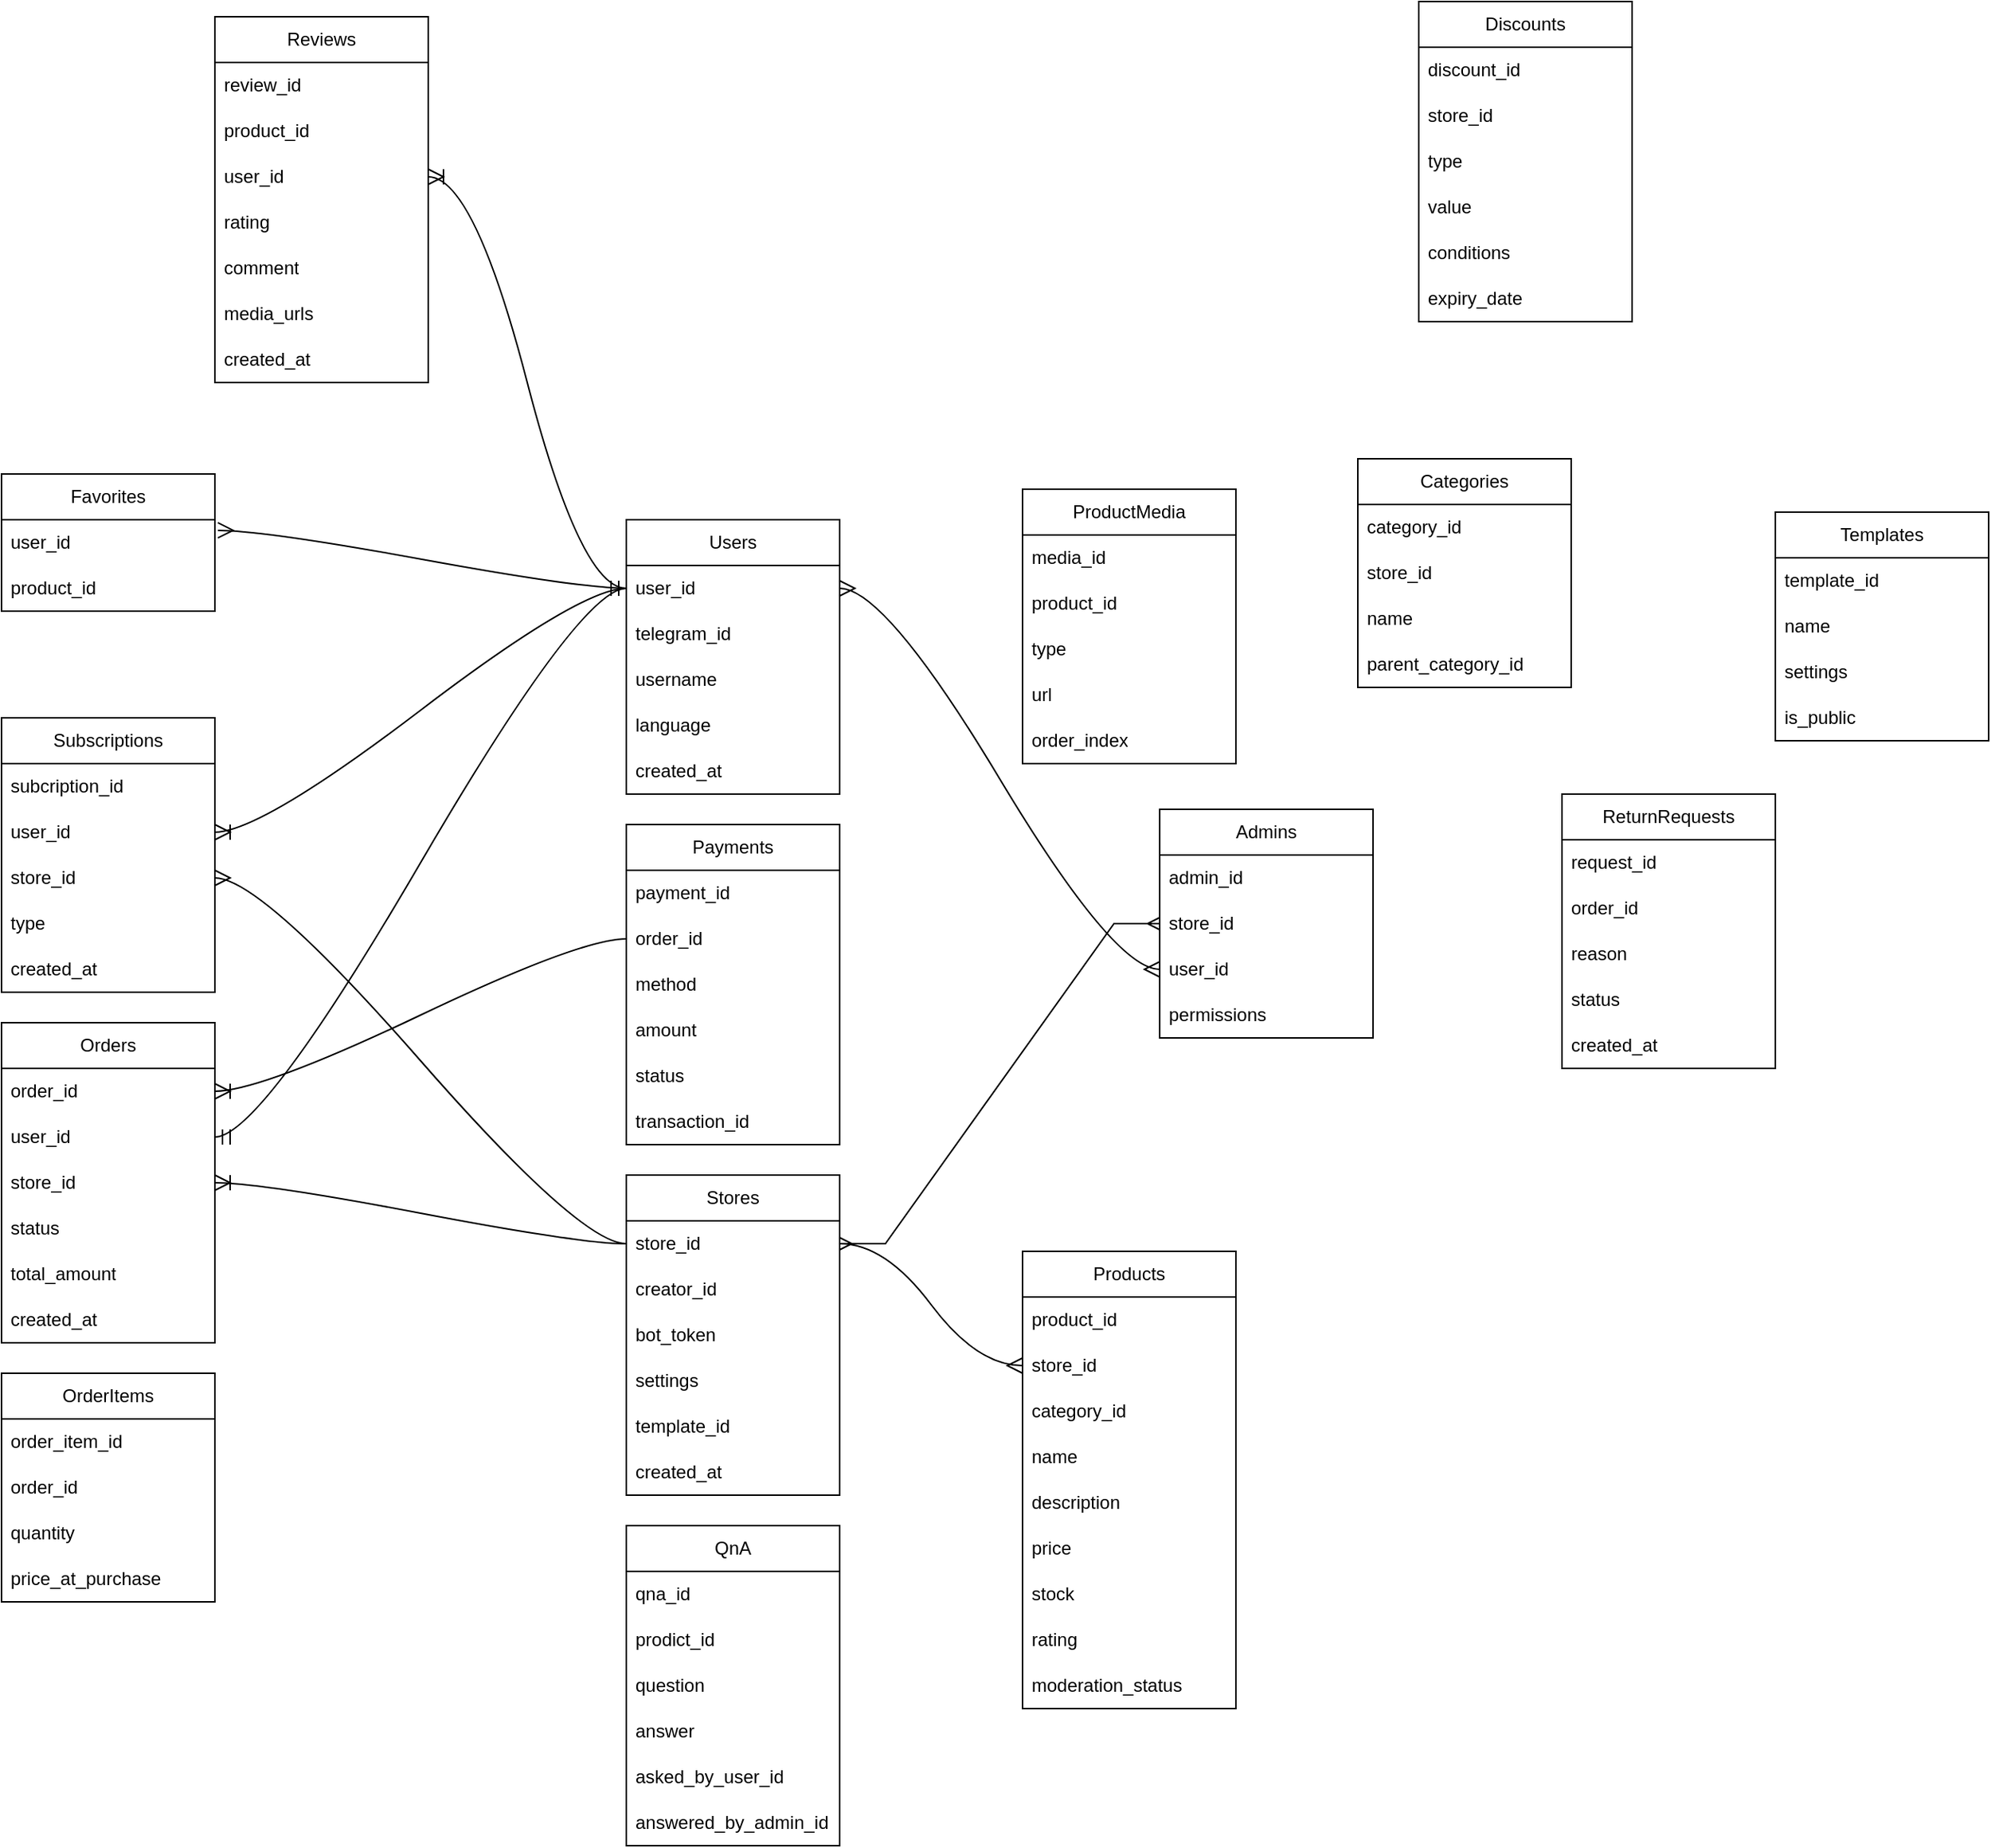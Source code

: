 <mxfile version="26.2.14">
  <diagram name="Страница — 1" id="VyflhfSjYAnAX_1yDZxW">
    <mxGraphModel dx="2565" dy="3264" grid="1" gridSize="10" guides="1" tooltips="1" connect="1" arrows="1" fold="1" page="1" pageScale="1" pageWidth="827" pageHeight="1169" math="0" shadow="0">
      <root>
        <mxCell id="0" />
        <mxCell id="1" parent="0" />
        <mxCell id="NUfmjRlHbzfXReQjrn8s-1" value="Users" style="swimlane;fontStyle=0;childLayout=stackLayout;horizontal=1;startSize=30;horizontalStack=0;resizeParent=1;resizeParentMax=0;resizeLast=0;collapsible=1;marginBottom=0;whiteSpace=wrap;html=1;" parent="1" vertex="1">
          <mxGeometry x="-340" y="150" width="140" height="180" as="geometry" />
        </mxCell>
        <mxCell id="NUfmjRlHbzfXReQjrn8s-2" value="user_id" style="text;strokeColor=none;fillColor=none;align=left;verticalAlign=middle;spacingLeft=4;spacingRight=4;overflow=hidden;points=[[0,0.5],[1,0.5]];portConstraint=eastwest;rotatable=0;whiteSpace=wrap;html=1;" parent="NUfmjRlHbzfXReQjrn8s-1" vertex="1">
          <mxGeometry y="30" width="140" height="30" as="geometry" />
        </mxCell>
        <mxCell id="NUfmjRlHbzfXReQjrn8s-3" value="telegram_id" style="text;strokeColor=none;fillColor=none;align=left;verticalAlign=middle;spacingLeft=4;spacingRight=4;overflow=hidden;points=[[0,0.5],[1,0.5]];portConstraint=eastwest;rotatable=0;whiteSpace=wrap;html=1;" parent="NUfmjRlHbzfXReQjrn8s-1" vertex="1">
          <mxGeometry y="60" width="140" height="30" as="geometry" />
        </mxCell>
        <mxCell id="NUfmjRlHbzfXReQjrn8s-4" value="username" style="text;strokeColor=none;fillColor=none;align=left;verticalAlign=middle;spacingLeft=4;spacingRight=4;overflow=hidden;points=[[0,0.5],[1,0.5]];portConstraint=eastwest;rotatable=0;whiteSpace=wrap;html=1;" parent="NUfmjRlHbzfXReQjrn8s-1" vertex="1">
          <mxGeometry y="90" width="140" height="30" as="geometry" />
        </mxCell>
        <mxCell id="NUfmjRlHbzfXReQjrn8s-5" value="language" style="text;strokeColor=none;fillColor=none;align=left;verticalAlign=middle;spacingLeft=4;spacingRight=4;overflow=hidden;points=[[0,0.5],[1,0.5]];portConstraint=eastwest;rotatable=0;whiteSpace=wrap;html=1;" parent="NUfmjRlHbzfXReQjrn8s-1" vertex="1">
          <mxGeometry y="120" width="140" height="30" as="geometry" />
        </mxCell>
        <mxCell id="NUfmjRlHbzfXReQjrn8s-6" value="created_at" style="text;strokeColor=none;fillColor=none;align=left;verticalAlign=middle;spacingLeft=4;spacingRight=4;overflow=hidden;points=[[0,0.5],[1,0.5]];portConstraint=eastwest;rotatable=0;whiteSpace=wrap;html=1;" parent="NUfmjRlHbzfXReQjrn8s-1" vertex="1">
          <mxGeometry y="150" width="140" height="30" as="geometry" />
        </mxCell>
        <mxCell id="NUfmjRlHbzfXReQjrn8s-7" value="Stores" style="swimlane;fontStyle=0;childLayout=stackLayout;horizontal=1;startSize=30;horizontalStack=0;resizeParent=1;resizeParentMax=0;resizeLast=0;collapsible=1;marginBottom=0;whiteSpace=wrap;html=1;" parent="1" vertex="1">
          <mxGeometry x="-340" y="580" width="140" height="210" as="geometry" />
        </mxCell>
        <mxCell id="NUfmjRlHbzfXReQjrn8s-8" value="store_id" style="text;strokeColor=none;fillColor=none;align=left;verticalAlign=middle;spacingLeft=4;spacingRight=4;overflow=hidden;points=[[0,0.5],[1,0.5]];portConstraint=eastwest;rotatable=0;whiteSpace=wrap;html=1;" parent="NUfmjRlHbzfXReQjrn8s-7" vertex="1">
          <mxGeometry y="30" width="140" height="30" as="geometry" />
        </mxCell>
        <mxCell id="NUfmjRlHbzfXReQjrn8s-9" value="creator_id" style="text;strokeColor=none;fillColor=none;align=left;verticalAlign=middle;spacingLeft=4;spacingRight=4;overflow=hidden;points=[[0,0.5],[1,0.5]];portConstraint=eastwest;rotatable=0;whiteSpace=wrap;html=1;" parent="NUfmjRlHbzfXReQjrn8s-7" vertex="1">
          <mxGeometry y="60" width="140" height="30" as="geometry" />
        </mxCell>
        <mxCell id="NUfmjRlHbzfXReQjrn8s-10" value="bot_token" style="text;strokeColor=none;fillColor=none;align=left;verticalAlign=middle;spacingLeft=4;spacingRight=4;overflow=hidden;points=[[0,0.5],[1,0.5]];portConstraint=eastwest;rotatable=0;whiteSpace=wrap;html=1;" parent="NUfmjRlHbzfXReQjrn8s-7" vertex="1">
          <mxGeometry y="90" width="140" height="30" as="geometry" />
        </mxCell>
        <mxCell id="NUfmjRlHbzfXReQjrn8s-11" value="settings" style="text;strokeColor=none;fillColor=none;align=left;verticalAlign=middle;spacingLeft=4;spacingRight=4;overflow=hidden;points=[[0,0.5],[1,0.5]];portConstraint=eastwest;rotatable=0;whiteSpace=wrap;html=1;" parent="NUfmjRlHbzfXReQjrn8s-7" vertex="1">
          <mxGeometry y="120" width="140" height="30" as="geometry" />
        </mxCell>
        <mxCell id="NUfmjRlHbzfXReQjrn8s-12" value="template_id" style="text;strokeColor=none;fillColor=none;align=left;verticalAlign=middle;spacingLeft=4;spacingRight=4;overflow=hidden;points=[[0,0.5],[1,0.5]];portConstraint=eastwest;rotatable=0;whiteSpace=wrap;html=1;" parent="NUfmjRlHbzfXReQjrn8s-7" vertex="1">
          <mxGeometry y="150" width="140" height="30" as="geometry" />
        </mxCell>
        <mxCell id="NUfmjRlHbzfXReQjrn8s-13" value="created_at" style="text;strokeColor=none;fillColor=none;align=left;verticalAlign=middle;spacingLeft=4;spacingRight=4;overflow=hidden;points=[[0,0.5],[1,0.5]];portConstraint=eastwest;rotatable=0;whiteSpace=wrap;html=1;" parent="NUfmjRlHbzfXReQjrn8s-7" vertex="1">
          <mxGeometry y="180" width="140" height="30" as="geometry" />
        </mxCell>
        <mxCell id="NUfmjRlHbzfXReQjrn8s-14" value="Admins" style="swimlane;fontStyle=0;childLayout=stackLayout;horizontal=1;startSize=30;horizontalStack=0;resizeParent=1;resizeParentMax=0;resizeLast=0;collapsible=1;marginBottom=0;whiteSpace=wrap;html=1;" parent="1" vertex="1">
          <mxGeometry x="10" y="340" width="140" height="150" as="geometry" />
        </mxCell>
        <mxCell id="NUfmjRlHbzfXReQjrn8s-15" value="admin_id" style="text;strokeColor=none;fillColor=none;align=left;verticalAlign=middle;spacingLeft=4;spacingRight=4;overflow=hidden;points=[[0,0.5],[1,0.5]];portConstraint=eastwest;rotatable=0;whiteSpace=wrap;html=1;" parent="NUfmjRlHbzfXReQjrn8s-14" vertex="1">
          <mxGeometry y="30" width="140" height="30" as="geometry" />
        </mxCell>
        <mxCell id="NUfmjRlHbzfXReQjrn8s-16" value="store_id" style="text;strokeColor=none;fillColor=none;align=left;verticalAlign=middle;spacingLeft=4;spacingRight=4;overflow=hidden;points=[[0,0.5],[1,0.5]];portConstraint=eastwest;rotatable=0;whiteSpace=wrap;html=1;" parent="NUfmjRlHbzfXReQjrn8s-14" vertex="1">
          <mxGeometry y="60" width="140" height="30" as="geometry" />
        </mxCell>
        <mxCell id="NUfmjRlHbzfXReQjrn8s-17" value="user_id" style="text;strokeColor=none;fillColor=none;align=left;verticalAlign=middle;spacingLeft=4;spacingRight=4;overflow=hidden;points=[[0,0.5],[1,0.5]];portConstraint=eastwest;rotatable=0;whiteSpace=wrap;html=1;" parent="NUfmjRlHbzfXReQjrn8s-14" vertex="1">
          <mxGeometry y="90" width="140" height="30" as="geometry" />
        </mxCell>
        <mxCell id="NUfmjRlHbzfXReQjrn8s-18" value="permissions" style="text;strokeColor=none;fillColor=none;align=left;verticalAlign=middle;spacingLeft=4;spacingRight=4;overflow=hidden;points=[[0,0.5],[1,0.5]];portConstraint=eastwest;rotatable=0;whiteSpace=wrap;html=1;" parent="NUfmjRlHbzfXReQjrn8s-14" vertex="1">
          <mxGeometry y="120" width="140" height="30" as="geometry" />
        </mxCell>
        <mxCell id="NUfmjRlHbzfXReQjrn8s-19" value="Products" style="swimlane;fontStyle=0;childLayout=stackLayout;horizontal=1;startSize=30;horizontalStack=0;resizeParent=1;resizeParentMax=0;resizeLast=0;collapsible=1;marginBottom=0;whiteSpace=wrap;html=1;" parent="1" vertex="1">
          <mxGeometry x="-80" y="630" width="140" height="300" as="geometry" />
        </mxCell>
        <mxCell id="NUfmjRlHbzfXReQjrn8s-20" value="product_id" style="text;strokeColor=none;fillColor=none;align=left;verticalAlign=middle;spacingLeft=4;spacingRight=4;overflow=hidden;points=[[0,0.5],[1,0.5]];portConstraint=eastwest;rotatable=0;whiteSpace=wrap;html=1;" parent="NUfmjRlHbzfXReQjrn8s-19" vertex="1">
          <mxGeometry y="30" width="140" height="30" as="geometry" />
        </mxCell>
        <mxCell id="NUfmjRlHbzfXReQjrn8s-21" value="store_id" style="text;strokeColor=none;fillColor=none;align=left;verticalAlign=middle;spacingLeft=4;spacingRight=4;overflow=hidden;points=[[0,0.5],[1,0.5]];portConstraint=eastwest;rotatable=0;whiteSpace=wrap;html=1;" parent="NUfmjRlHbzfXReQjrn8s-19" vertex="1">
          <mxGeometry y="60" width="140" height="30" as="geometry" />
        </mxCell>
        <mxCell id="NUfmjRlHbzfXReQjrn8s-22" value="category_id" style="text;strokeColor=none;fillColor=none;align=left;verticalAlign=middle;spacingLeft=4;spacingRight=4;overflow=hidden;points=[[0,0.5],[1,0.5]];portConstraint=eastwest;rotatable=0;whiteSpace=wrap;html=1;" parent="NUfmjRlHbzfXReQjrn8s-19" vertex="1">
          <mxGeometry y="90" width="140" height="30" as="geometry" />
        </mxCell>
        <mxCell id="NUfmjRlHbzfXReQjrn8s-23" value="name" style="text;strokeColor=none;fillColor=none;align=left;verticalAlign=middle;spacingLeft=4;spacingRight=4;overflow=hidden;points=[[0,0.5],[1,0.5]];portConstraint=eastwest;rotatable=0;whiteSpace=wrap;html=1;" parent="NUfmjRlHbzfXReQjrn8s-19" vertex="1">
          <mxGeometry y="120" width="140" height="30" as="geometry" />
        </mxCell>
        <mxCell id="NUfmjRlHbzfXReQjrn8s-24" value="description" style="text;strokeColor=none;fillColor=none;align=left;verticalAlign=middle;spacingLeft=4;spacingRight=4;overflow=hidden;points=[[0,0.5],[1,0.5]];portConstraint=eastwest;rotatable=0;whiteSpace=wrap;html=1;" parent="NUfmjRlHbzfXReQjrn8s-19" vertex="1">
          <mxGeometry y="150" width="140" height="30" as="geometry" />
        </mxCell>
        <mxCell id="NUfmjRlHbzfXReQjrn8s-25" value="price" style="text;strokeColor=none;fillColor=none;align=left;verticalAlign=middle;spacingLeft=4;spacingRight=4;overflow=hidden;points=[[0,0.5],[1,0.5]];portConstraint=eastwest;rotatable=0;whiteSpace=wrap;html=1;" parent="NUfmjRlHbzfXReQjrn8s-19" vertex="1">
          <mxGeometry y="180" width="140" height="30" as="geometry" />
        </mxCell>
        <mxCell id="NUfmjRlHbzfXReQjrn8s-26" value="stock" style="text;strokeColor=none;fillColor=none;align=left;verticalAlign=middle;spacingLeft=4;spacingRight=4;overflow=hidden;points=[[0,0.5],[1,0.5]];portConstraint=eastwest;rotatable=0;whiteSpace=wrap;html=1;" parent="NUfmjRlHbzfXReQjrn8s-19" vertex="1">
          <mxGeometry y="210" width="140" height="30" as="geometry" />
        </mxCell>
        <mxCell id="NUfmjRlHbzfXReQjrn8s-27" value="rating" style="text;strokeColor=none;fillColor=none;align=left;verticalAlign=middle;spacingLeft=4;spacingRight=4;overflow=hidden;points=[[0,0.5],[1,0.5]];portConstraint=eastwest;rotatable=0;whiteSpace=wrap;html=1;" parent="NUfmjRlHbzfXReQjrn8s-19" vertex="1">
          <mxGeometry y="240" width="140" height="30" as="geometry" />
        </mxCell>
        <mxCell id="NUfmjRlHbzfXReQjrn8s-28" value="moderation_status" style="text;strokeColor=none;fillColor=none;align=left;verticalAlign=middle;spacingLeft=4;spacingRight=4;overflow=hidden;points=[[0,0.5],[1,0.5]];portConstraint=eastwest;rotatable=0;whiteSpace=wrap;html=1;" parent="NUfmjRlHbzfXReQjrn8s-19" vertex="1">
          <mxGeometry y="270" width="140" height="30" as="geometry" />
        </mxCell>
        <mxCell id="NUfmjRlHbzfXReQjrn8s-29" value="ProductMedia" style="swimlane;fontStyle=0;childLayout=stackLayout;horizontal=1;startSize=30;horizontalStack=0;resizeParent=1;resizeParentMax=0;resizeLast=0;collapsible=1;marginBottom=0;whiteSpace=wrap;html=1;" parent="1" vertex="1">
          <mxGeometry x="-80" y="130" width="140" height="180" as="geometry" />
        </mxCell>
        <mxCell id="NUfmjRlHbzfXReQjrn8s-30" value="media_id" style="text;strokeColor=none;fillColor=none;align=left;verticalAlign=middle;spacingLeft=4;spacingRight=4;overflow=hidden;points=[[0,0.5],[1,0.5]];portConstraint=eastwest;rotatable=0;whiteSpace=wrap;html=1;" parent="NUfmjRlHbzfXReQjrn8s-29" vertex="1">
          <mxGeometry y="30" width="140" height="30" as="geometry" />
        </mxCell>
        <mxCell id="NUfmjRlHbzfXReQjrn8s-31" value="product_id" style="text;strokeColor=none;fillColor=none;align=left;verticalAlign=middle;spacingLeft=4;spacingRight=4;overflow=hidden;points=[[0,0.5],[1,0.5]];portConstraint=eastwest;rotatable=0;whiteSpace=wrap;html=1;" parent="NUfmjRlHbzfXReQjrn8s-29" vertex="1">
          <mxGeometry y="60" width="140" height="30" as="geometry" />
        </mxCell>
        <mxCell id="NUfmjRlHbzfXReQjrn8s-32" value="type" style="text;strokeColor=none;fillColor=none;align=left;verticalAlign=middle;spacingLeft=4;spacingRight=4;overflow=hidden;points=[[0,0.5],[1,0.5]];portConstraint=eastwest;rotatable=0;whiteSpace=wrap;html=1;" parent="NUfmjRlHbzfXReQjrn8s-29" vertex="1">
          <mxGeometry y="90" width="140" height="30" as="geometry" />
        </mxCell>
        <mxCell id="NUfmjRlHbzfXReQjrn8s-33" value="url" style="text;strokeColor=none;fillColor=none;align=left;verticalAlign=middle;spacingLeft=4;spacingRight=4;overflow=hidden;points=[[0,0.5],[1,0.5]];portConstraint=eastwest;rotatable=0;whiteSpace=wrap;html=1;" parent="NUfmjRlHbzfXReQjrn8s-29" vertex="1">
          <mxGeometry y="120" width="140" height="30" as="geometry" />
        </mxCell>
        <mxCell id="NUfmjRlHbzfXReQjrn8s-34" value="order_index" style="text;strokeColor=none;fillColor=none;align=left;verticalAlign=middle;spacingLeft=4;spacingRight=4;overflow=hidden;points=[[0,0.5],[1,0.5]];portConstraint=eastwest;rotatable=0;whiteSpace=wrap;html=1;" parent="NUfmjRlHbzfXReQjrn8s-29" vertex="1">
          <mxGeometry y="150" width="140" height="30" as="geometry" />
        </mxCell>
        <mxCell id="NUfmjRlHbzfXReQjrn8s-35" value="Categories" style="swimlane;fontStyle=0;childLayout=stackLayout;horizontal=1;startSize=30;horizontalStack=0;resizeParent=1;resizeParentMax=0;resizeLast=0;collapsible=1;marginBottom=0;whiteSpace=wrap;html=1;" parent="1" vertex="1">
          <mxGeometry x="140" y="110" width="140" height="150" as="geometry" />
        </mxCell>
        <mxCell id="NUfmjRlHbzfXReQjrn8s-36" value="category_id" style="text;strokeColor=none;fillColor=none;align=left;verticalAlign=middle;spacingLeft=4;spacingRight=4;overflow=hidden;points=[[0,0.5],[1,0.5]];portConstraint=eastwest;rotatable=0;whiteSpace=wrap;html=1;" parent="NUfmjRlHbzfXReQjrn8s-35" vertex="1">
          <mxGeometry y="30" width="140" height="30" as="geometry" />
        </mxCell>
        <mxCell id="NUfmjRlHbzfXReQjrn8s-37" value="store_id" style="text;strokeColor=none;fillColor=none;align=left;verticalAlign=middle;spacingLeft=4;spacingRight=4;overflow=hidden;points=[[0,0.5],[1,0.5]];portConstraint=eastwest;rotatable=0;whiteSpace=wrap;html=1;" parent="NUfmjRlHbzfXReQjrn8s-35" vertex="1">
          <mxGeometry y="60" width="140" height="30" as="geometry" />
        </mxCell>
        <mxCell id="NUfmjRlHbzfXReQjrn8s-38" value="name" style="text;strokeColor=none;fillColor=none;align=left;verticalAlign=middle;spacingLeft=4;spacingRight=4;overflow=hidden;points=[[0,0.5],[1,0.5]];portConstraint=eastwest;rotatable=0;whiteSpace=wrap;html=1;" parent="NUfmjRlHbzfXReQjrn8s-35" vertex="1">
          <mxGeometry y="90" width="140" height="30" as="geometry" />
        </mxCell>
        <mxCell id="NUfmjRlHbzfXReQjrn8s-39" value="parent_category_id" style="text;strokeColor=none;fillColor=none;align=left;verticalAlign=middle;spacingLeft=4;spacingRight=4;overflow=hidden;points=[[0,0.5],[1,0.5]];portConstraint=eastwest;rotatable=0;whiteSpace=wrap;html=1;" parent="NUfmjRlHbzfXReQjrn8s-35" vertex="1">
          <mxGeometry y="120" width="140" height="30" as="geometry" />
        </mxCell>
        <mxCell id="NUfmjRlHbzfXReQjrn8s-40" value="Orders" style="swimlane;fontStyle=0;childLayout=stackLayout;horizontal=1;startSize=30;horizontalStack=0;resizeParent=1;resizeParentMax=0;resizeLast=0;collapsible=1;marginBottom=0;whiteSpace=wrap;html=1;" parent="1" vertex="1">
          <mxGeometry x="-750" y="480" width="140" height="210" as="geometry" />
        </mxCell>
        <mxCell id="NUfmjRlHbzfXReQjrn8s-41" value="order_id" style="text;strokeColor=none;fillColor=none;align=left;verticalAlign=middle;spacingLeft=4;spacingRight=4;overflow=hidden;points=[[0,0.5],[1,0.5]];portConstraint=eastwest;rotatable=0;whiteSpace=wrap;html=1;" parent="NUfmjRlHbzfXReQjrn8s-40" vertex="1">
          <mxGeometry y="30" width="140" height="30" as="geometry" />
        </mxCell>
        <mxCell id="NUfmjRlHbzfXReQjrn8s-42" value="user_id" style="text;strokeColor=none;fillColor=none;align=left;verticalAlign=middle;spacingLeft=4;spacingRight=4;overflow=hidden;points=[[0,0.5],[1,0.5]];portConstraint=eastwest;rotatable=0;whiteSpace=wrap;html=1;" parent="NUfmjRlHbzfXReQjrn8s-40" vertex="1">
          <mxGeometry y="60" width="140" height="30" as="geometry" />
        </mxCell>
        <mxCell id="NUfmjRlHbzfXReQjrn8s-43" value="store_id" style="text;strokeColor=none;fillColor=none;align=left;verticalAlign=middle;spacingLeft=4;spacingRight=4;overflow=hidden;points=[[0,0.5],[1,0.5]];portConstraint=eastwest;rotatable=0;whiteSpace=wrap;html=1;" parent="NUfmjRlHbzfXReQjrn8s-40" vertex="1">
          <mxGeometry y="90" width="140" height="30" as="geometry" />
        </mxCell>
        <mxCell id="NUfmjRlHbzfXReQjrn8s-44" value="status" style="text;strokeColor=none;fillColor=none;align=left;verticalAlign=middle;spacingLeft=4;spacingRight=4;overflow=hidden;points=[[0,0.5],[1,0.5]];portConstraint=eastwest;rotatable=0;whiteSpace=wrap;html=1;" parent="NUfmjRlHbzfXReQjrn8s-40" vertex="1">
          <mxGeometry y="120" width="140" height="30" as="geometry" />
        </mxCell>
        <mxCell id="NUfmjRlHbzfXReQjrn8s-45" value="total_amount" style="text;strokeColor=none;fillColor=none;align=left;verticalAlign=middle;spacingLeft=4;spacingRight=4;overflow=hidden;points=[[0,0.5],[1,0.5]];portConstraint=eastwest;rotatable=0;whiteSpace=wrap;html=1;" parent="NUfmjRlHbzfXReQjrn8s-40" vertex="1">
          <mxGeometry y="150" width="140" height="30" as="geometry" />
        </mxCell>
        <mxCell id="NUfmjRlHbzfXReQjrn8s-46" value="created_at" style="text;strokeColor=none;fillColor=none;align=left;verticalAlign=middle;spacingLeft=4;spacingRight=4;overflow=hidden;points=[[0,0.5],[1,0.5]];portConstraint=eastwest;rotatable=0;whiteSpace=wrap;html=1;" parent="NUfmjRlHbzfXReQjrn8s-40" vertex="1">
          <mxGeometry y="180" width="140" height="30" as="geometry" />
        </mxCell>
        <mxCell id="NUfmjRlHbzfXReQjrn8s-47" value="OrderItems" style="swimlane;fontStyle=0;childLayout=stackLayout;horizontal=1;startSize=30;horizontalStack=0;resizeParent=1;resizeParentMax=0;resizeLast=0;collapsible=1;marginBottom=0;whiteSpace=wrap;html=1;" parent="1" vertex="1">
          <mxGeometry x="-750" y="710" width="140" height="150" as="geometry" />
        </mxCell>
        <mxCell id="NUfmjRlHbzfXReQjrn8s-48" value="order_item_id" style="text;strokeColor=none;fillColor=none;align=left;verticalAlign=middle;spacingLeft=4;spacingRight=4;overflow=hidden;points=[[0,0.5],[1,0.5]];portConstraint=eastwest;rotatable=0;whiteSpace=wrap;html=1;" parent="NUfmjRlHbzfXReQjrn8s-47" vertex="1">
          <mxGeometry y="30" width="140" height="30" as="geometry" />
        </mxCell>
        <mxCell id="NUfmjRlHbzfXReQjrn8s-49" value="order_id" style="text;strokeColor=none;fillColor=none;align=left;verticalAlign=middle;spacingLeft=4;spacingRight=4;overflow=hidden;points=[[0,0.5],[1,0.5]];portConstraint=eastwest;rotatable=0;whiteSpace=wrap;html=1;" parent="NUfmjRlHbzfXReQjrn8s-47" vertex="1">
          <mxGeometry y="60" width="140" height="30" as="geometry" />
        </mxCell>
        <mxCell id="NUfmjRlHbzfXReQjrn8s-50" value="quantity" style="text;strokeColor=none;fillColor=none;align=left;verticalAlign=middle;spacingLeft=4;spacingRight=4;overflow=hidden;points=[[0,0.5],[1,0.5]];portConstraint=eastwest;rotatable=0;whiteSpace=wrap;html=1;" parent="NUfmjRlHbzfXReQjrn8s-47" vertex="1">
          <mxGeometry y="90" width="140" height="30" as="geometry" />
        </mxCell>
        <mxCell id="NUfmjRlHbzfXReQjrn8s-51" value="price_at_purchase" style="text;strokeColor=none;fillColor=none;align=left;verticalAlign=middle;spacingLeft=4;spacingRight=4;overflow=hidden;points=[[0,0.5],[1,0.5]];portConstraint=eastwest;rotatable=0;whiteSpace=wrap;html=1;" parent="NUfmjRlHbzfXReQjrn8s-47" vertex="1">
          <mxGeometry y="120" width="140" height="30" as="geometry" />
        </mxCell>
        <mxCell id="NUfmjRlHbzfXReQjrn8s-52" value="Payments" style="swimlane;fontStyle=0;childLayout=stackLayout;horizontal=1;startSize=30;horizontalStack=0;resizeParent=1;resizeParentMax=0;resizeLast=0;collapsible=1;marginBottom=0;whiteSpace=wrap;html=1;" parent="1" vertex="1">
          <mxGeometry x="-340" y="350" width="140" height="210" as="geometry" />
        </mxCell>
        <mxCell id="NUfmjRlHbzfXReQjrn8s-53" value="payment_id" style="text;strokeColor=none;fillColor=none;align=left;verticalAlign=middle;spacingLeft=4;spacingRight=4;overflow=hidden;points=[[0,0.5],[1,0.5]];portConstraint=eastwest;rotatable=0;whiteSpace=wrap;html=1;" parent="NUfmjRlHbzfXReQjrn8s-52" vertex="1">
          <mxGeometry y="30" width="140" height="30" as="geometry" />
        </mxCell>
        <mxCell id="NUfmjRlHbzfXReQjrn8s-54" value="order_id" style="text;strokeColor=none;fillColor=none;align=left;verticalAlign=middle;spacingLeft=4;spacingRight=4;overflow=hidden;points=[[0,0.5],[1,0.5]];portConstraint=eastwest;rotatable=0;whiteSpace=wrap;html=1;" parent="NUfmjRlHbzfXReQjrn8s-52" vertex="1">
          <mxGeometry y="60" width="140" height="30" as="geometry" />
        </mxCell>
        <mxCell id="NUfmjRlHbzfXReQjrn8s-55" value="method" style="text;strokeColor=none;fillColor=none;align=left;verticalAlign=middle;spacingLeft=4;spacingRight=4;overflow=hidden;points=[[0,0.5],[1,0.5]];portConstraint=eastwest;rotatable=0;whiteSpace=wrap;html=1;" parent="NUfmjRlHbzfXReQjrn8s-52" vertex="1">
          <mxGeometry y="90" width="140" height="30" as="geometry" />
        </mxCell>
        <mxCell id="NUfmjRlHbzfXReQjrn8s-56" value="amount" style="text;strokeColor=none;fillColor=none;align=left;verticalAlign=middle;spacingLeft=4;spacingRight=4;overflow=hidden;points=[[0,0.5],[1,0.5]];portConstraint=eastwest;rotatable=0;whiteSpace=wrap;html=1;" parent="NUfmjRlHbzfXReQjrn8s-52" vertex="1">
          <mxGeometry y="120" width="140" height="30" as="geometry" />
        </mxCell>
        <mxCell id="NUfmjRlHbzfXReQjrn8s-57" value="status" style="text;strokeColor=none;fillColor=none;align=left;verticalAlign=middle;spacingLeft=4;spacingRight=4;overflow=hidden;points=[[0,0.5],[1,0.5]];portConstraint=eastwest;rotatable=0;whiteSpace=wrap;html=1;" parent="NUfmjRlHbzfXReQjrn8s-52" vertex="1">
          <mxGeometry y="150" width="140" height="30" as="geometry" />
        </mxCell>
        <mxCell id="NUfmjRlHbzfXReQjrn8s-58" value="transaction_id" style="text;strokeColor=none;fillColor=none;align=left;verticalAlign=middle;spacingLeft=4;spacingRight=4;overflow=hidden;points=[[0,0.5],[1,0.5]];portConstraint=eastwest;rotatable=0;whiteSpace=wrap;html=1;" parent="NUfmjRlHbzfXReQjrn8s-52" vertex="1">
          <mxGeometry y="180" width="140" height="30" as="geometry" />
        </mxCell>
        <mxCell id="NUfmjRlHbzfXReQjrn8s-59" value="Reviews" style="swimlane;fontStyle=0;childLayout=stackLayout;horizontal=1;startSize=30;horizontalStack=0;resizeParent=1;resizeParentMax=0;resizeLast=0;collapsible=1;marginBottom=0;whiteSpace=wrap;html=1;" parent="1" vertex="1">
          <mxGeometry x="-610" y="-180" width="140" height="240" as="geometry" />
        </mxCell>
        <mxCell id="NUfmjRlHbzfXReQjrn8s-60" value="review_id" style="text;strokeColor=none;fillColor=none;align=left;verticalAlign=middle;spacingLeft=4;spacingRight=4;overflow=hidden;points=[[0,0.5],[1,0.5]];portConstraint=eastwest;rotatable=0;whiteSpace=wrap;html=1;" parent="NUfmjRlHbzfXReQjrn8s-59" vertex="1">
          <mxGeometry y="30" width="140" height="30" as="geometry" />
        </mxCell>
        <mxCell id="NUfmjRlHbzfXReQjrn8s-61" value="product_id" style="text;strokeColor=none;fillColor=none;align=left;verticalAlign=middle;spacingLeft=4;spacingRight=4;overflow=hidden;points=[[0,0.5],[1,0.5]];portConstraint=eastwest;rotatable=0;whiteSpace=wrap;html=1;" parent="NUfmjRlHbzfXReQjrn8s-59" vertex="1">
          <mxGeometry y="60" width="140" height="30" as="geometry" />
        </mxCell>
        <mxCell id="NUfmjRlHbzfXReQjrn8s-62" value="user_id" style="text;strokeColor=none;fillColor=none;align=left;verticalAlign=middle;spacingLeft=4;spacingRight=4;overflow=hidden;points=[[0,0.5],[1,0.5]];portConstraint=eastwest;rotatable=0;whiteSpace=wrap;html=1;" parent="NUfmjRlHbzfXReQjrn8s-59" vertex="1">
          <mxGeometry y="90" width="140" height="30" as="geometry" />
        </mxCell>
        <mxCell id="NUfmjRlHbzfXReQjrn8s-63" value="rating" style="text;strokeColor=none;fillColor=none;align=left;verticalAlign=middle;spacingLeft=4;spacingRight=4;overflow=hidden;points=[[0,0.5],[1,0.5]];portConstraint=eastwest;rotatable=0;whiteSpace=wrap;html=1;" parent="NUfmjRlHbzfXReQjrn8s-59" vertex="1">
          <mxGeometry y="120" width="140" height="30" as="geometry" />
        </mxCell>
        <mxCell id="NUfmjRlHbzfXReQjrn8s-64" value="comment" style="text;strokeColor=none;fillColor=none;align=left;verticalAlign=middle;spacingLeft=4;spacingRight=4;overflow=hidden;points=[[0,0.5],[1,0.5]];portConstraint=eastwest;rotatable=0;whiteSpace=wrap;html=1;" parent="NUfmjRlHbzfXReQjrn8s-59" vertex="1">
          <mxGeometry y="150" width="140" height="30" as="geometry" />
        </mxCell>
        <mxCell id="NUfmjRlHbzfXReQjrn8s-65" value="media_urls" style="text;strokeColor=none;fillColor=none;align=left;verticalAlign=middle;spacingLeft=4;spacingRight=4;overflow=hidden;points=[[0,0.5],[1,0.5]];portConstraint=eastwest;rotatable=0;whiteSpace=wrap;html=1;" parent="NUfmjRlHbzfXReQjrn8s-59" vertex="1">
          <mxGeometry y="180" width="140" height="30" as="geometry" />
        </mxCell>
        <mxCell id="NUfmjRlHbzfXReQjrn8s-66" value="created_at" style="text;strokeColor=none;fillColor=none;align=left;verticalAlign=middle;spacingLeft=4;spacingRight=4;overflow=hidden;points=[[0,0.5],[1,0.5]];portConstraint=eastwest;rotatable=0;whiteSpace=wrap;html=1;" parent="NUfmjRlHbzfXReQjrn8s-59" vertex="1">
          <mxGeometry y="210" width="140" height="30" as="geometry" />
        </mxCell>
        <mxCell id="NUfmjRlHbzfXReQjrn8s-67" value="QnA" style="swimlane;fontStyle=0;childLayout=stackLayout;horizontal=1;startSize=30;horizontalStack=0;resizeParent=1;resizeParentMax=0;resizeLast=0;collapsible=1;marginBottom=0;whiteSpace=wrap;html=1;" parent="1" vertex="1">
          <mxGeometry x="-340" y="810" width="140" height="210" as="geometry" />
        </mxCell>
        <mxCell id="NUfmjRlHbzfXReQjrn8s-68" value="qna_id" style="text;strokeColor=none;fillColor=none;align=left;verticalAlign=middle;spacingLeft=4;spacingRight=4;overflow=hidden;points=[[0,0.5],[1,0.5]];portConstraint=eastwest;rotatable=0;whiteSpace=wrap;html=1;" parent="NUfmjRlHbzfXReQjrn8s-67" vertex="1">
          <mxGeometry y="30" width="140" height="30" as="geometry" />
        </mxCell>
        <mxCell id="NUfmjRlHbzfXReQjrn8s-69" value="prodict_id" style="text;strokeColor=none;fillColor=none;align=left;verticalAlign=middle;spacingLeft=4;spacingRight=4;overflow=hidden;points=[[0,0.5],[1,0.5]];portConstraint=eastwest;rotatable=0;whiteSpace=wrap;html=1;" parent="NUfmjRlHbzfXReQjrn8s-67" vertex="1">
          <mxGeometry y="60" width="140" height="30" as="geometry" />
        </mxCell>
        <mxCell id="NUfmjRlHbzfXReQjrn8s-70" value="question" style="text;strokeColor=none;fillColor=none;align=left;verticalAlign=middle;spacingLeft=4;spacingRight=4;overflow=hidden;points=[[0,0.5],[1,0.5]];portConstraint=eastwest;rotatable=0;whiteSpace=wrap;html=1;" parent="NUfmjRlHbzfXReQjrn8s-67" vertex="1">
          <mxGeometry y="90" width="140" height="30" as="geometry" />
        </mxCell>
        <mxCell id="NUfmjRlHbzfXReQjrn8s-71" value="answer" style="text;strokeColor=none;fillColor=none;align=left;verticalAlign=middle;spacingLeft=4;spacingRight=4;overflow=hidden;points=[[0,0.5],[1,0.5]];portConstraint=eastwest;rotatable=0;whiteSpace=wrap;html=1;" parent="NUfmjRlHbzfXReQjrn8s-67" vertex="1">
          <mxGeometry y="120" width="140" height="30" as="geometry" />
        </mxCell>
        <mxCell id="NUfmjRlHbzfXReQjrn8s-72" value="asked_by_user_id" style="text;strokeColor=none;fillColor=none;align=left;verticalAlign=middle;spacingLeft=4;spacingRight=4;overflow=hidden;points=[[0,0.5],[1,0.5]];portConstraint=eastwest;rotatable=0;whiteSpace=wrap;html=1;" parent="NUfmjRlHbzfXReQjrn8s-67" vertex="1">
          <mxGeometry y="150" width="140" height="30" as="geometry" />
        </mxCell>
        <mxCell id="NUfmjRlHbzfXReQjrn8s-73" value="answered_by_admin_id" style="text;strokeColor=none;fillColor=none;align=left;verticalAlign=middle;spacingLeft=4;spacingRight=4;overflow=hidden;points=[[0,0.5],[1,0.5]];portConstraint=eastwest;rotatable=0;whiteSpace=wrap;html=1;" parent="NUfmjRlHbzfXReQjrn8s-67" vertex="1">
          <mxGeometry y="180" width="140" height="30" as="geometry" />
        </mxCell>
        <mxCell id="NUfmjRlHbzfXReQjrn8s-74" value="Favorites" style="swimlane;fontStyle=0;childLayout=stackLayout;horizontal=1;startSize=30;horizontalStack=0;resizeParent=1;resizeParentMax=0;resizeLast=0;collapsible=1;marginBottom=0;whiteSpace=wrap;html=1;" parent="1" vertex="1">
          <mxGeometry x="-750" y="120" width="140" height="90" as="geometry" />
        </mxCell>
        <mxCell id="NUfmjRlHbzfXReQjrn8s-75" value="user_id" style="text;strokeColor=none;fillColor=none;align=left;verticalAlign=middle;spacingLeft=4;spacingRight=4;overflow=hidden;points=[[0,0.5],[1,0.5]];portConstraint=eastwest;rotatable=0;whiteSpace=wrap;html=1;" parent="NUfmjRlHbzfXReQjrn8s-74" vertex="1">
          <mxGeometry y="30" width="140" height="30" as="geometry" />
        </mxCell>
        <mxCell id="NUfmjRlHbzfXReQjrn8s-76" value="product_id" style="text;strokeColor=none;fillColor=none;align=left;verticalAlign=middle;spacingLeft=4;spacingRight=4;overflow=hidden;points=[[0,0.5],[1,0.5]];portConstraint=eastwest;rotatable=0;whiteSpace=wrap;html=1;" parent="NUfmjRlHbzfXReQjrn8s-74" vertex="1">
          <mxGeometry y="60" width="140" height="30" as="geometry" />
        </mxCell>
        <mxCell id="NUfmjRlHbzfXReQjrn8s-77" value="Subscriptions" style="swimlane;fontStyle=0;childLayout=stackLayout;horizontal=1;startSize=30;horizontalStack=0;resizeParent=1;resizeParentMax=0;resizeLast=0;collapsible=1;marginBottom=0;whiteSpace=wrap;html=1;" parent="1" vertex="1">
          <mxGeometry x="-750" y="280" width="140" height="180" as="geometry" />
        </mxCell>
        <mxCell id="NUfmjRlHbzfXReQjrn8s-78" value="subcription_id" style="text;strokeColor=none;fillColor=none;align=left;verticalAlign=middle;spacingLeft=4;spacingRight=4;overflow=hidden;points=[[0,0.5],[1,0.5]];portConstraint=eastwest;rotatable=0;whiteSpace=wrap;html=1;" parent="NUfmjRlHbzfXReQjrn8s-77" vertex="1">
          <mxGeometry y="30" width="140" height="30" as="geometry" />
        </mxCell>
        <mxCell id="NUfmjRlHbzfXReQjrn8s-79" value="user_id" style="text;strokeColor=none;fillColor=none;align=left;verticalAlign=middle;spacingLeft=4;spacingRight=4;overflow=hidden;points=[[0,0.5],[1,0.5]];portConstraint=eastwest;rotatable=0;whiteSpace=wrap;html=1;" parent="NUfmjRlHbzfXReQjrn8s-77" vertex="1">
          <mxGeometry y="60" width="140" height="30" as="geometry" />
        </mxCell>
        <mxCell id="NUfmjRlHbzfXReQjrn8s-80" value="store_id" style="text;strokeColor=none;fillColor=none;align=left;verticalAlign=middle;spacingLeft=4;spacingRight=4;overflow=hidden;points=[[0,0.5],[1,0.5]];portConstraint=eastwest;rotatable=0;whiteSpace=wrap;html=1;" parent="NUfmjRlHbzfXReQjrn8s-77" vertex="1">
          <mxGeometry y="90" width="140" height="30" as="geometry" />
        </mxCell>
        <mxCell id="NUfmjRlHbzfXReQjrn8s-81" value="type" style="text;strokeColor=none;fillColor=none;align=left;verticalAlign=middle;spacingLeft=4;spacingRight=4;overflow=hidden;points=[[0,0.5],[1,0.5]];portConstraint=eastwest;rotatable=0;whiteSpace=wrap;html=1;" parent="NUfmjRlHbzfXReQjrn8s-77" vertex="1">
          <mxGeometry y="120" width="140" height="30" as="geometry" />
        </mxCell>
        <mxCell id="NUfmjRlHbzfXReQjrn8s-82" value="created_at" style="text;strokeColor=none;fillColor=none;align=left;verticalAlign=middle;spacingLeft=4;spacingRight=4;overflow=hidden;points=[[0,0.5],[1,0.5]];portConstraint=eastwest;rotatable=0;whiteSpace=wrap;html=1;" parent="NUfmjRlHbzfXReQjrn8s-77" vertex="1">
          <mxGeometry y="150" width="140" height="30" as="geometry" />
        </mxCell>
        <mxCell id="NUfmjRlHbzfXReQjrn8s-83" value="Discounts" style="swimlane;fontStyle=0;childLayout=stackLayout;horizontal=1;startSize=30;horizontalStack=0;resizeParent=1;resizeParentMax=0;resizeLast=0;collapsible=1;marginBottom=0;whiteSpace=wrap;html=1;" parent="1" vertex="1">
          <mxGeometry x="180" y="-190" width="140" height="210" as="geometry" />
        </mxCell>
        <mxCell id="NUfmjRlHbzfXReQjrn8s-84" value="discount_id" style="text;strokeColor=none;fillColor=none;align=left;verticalAlign=middle;spacingLeft=4;spacingRight=4;overflow=hidden;points=[[0,0.5],[1,0.5]];portConstraint=eastwest;rotatable=0;whiteSpace=wrap;html=1;" parent="NUfmjRlHbzfXReQjrn8s-83" vertex="1">
          <mxGeometry y="30" width="140" height="30" as="geometry" />
        </mxCell>
        <mxCell id="NUfmjRlHbzfXReQjrn8s-85" value="store_id" style="text;strokeColor=none;fillColor=none;align=left;verticalAlign=middle;spacingLeft=4;spacingRight=4;overflow=hidden;points=[[0,0.5],[1,0.5]];portConstraint=eastwest;rotatable=0;whiteSpace=wrap;html=1;" parent="NUfmjRlHbzfXReQjrn8s-83" vertex="1">
          <mxGeometry y="60" width="140" height="30" as="geometry" />
        </mxCell>
        <mxCell id="NUfmjRlHbzfXReQjrn8s-86" value="type" style="text;strokeColor=none;fillColor=none;align=left;verticalAlign=middle;spacingLeft=4;spacingRight=4;overflow=hidden;points=[[0,0.5],[1,0.5]];portConstraint=eastwest;rotatable=0;whiteSpace=wrap;html=1;" parent="NUfmjRlHbzfXReQjrn8s-83" vertex="1">
          <mxGeometry y="90" width="140" height="30" as="geometry" />
        </mxCell>
        <mxCell id="NUfmjRlHbzfXReQjrn8s-87" value="value" style="text;strokeColor=none;fillColor=none;align=left;verticalAlign=middle;spacingLeft=4;spacingRight=4;overflow=hidden;points=[[0,0.5],[1,0.5]];portConstraint=eastwest;rotatable=0;whiteSpace=wrap;html=1;" parent="NUfmjRlHbzfXReQjrn8s-83" vertex="1">
          <mxGeometry y="120" width="140" height="30" as="geometry" />
        </mxCell>
        <mxCell id="NUfmjRlHbzfXReQjrn8s-88" value="conditions" style="text;strokeColor=none;fillColor=none;align=left;verticalAlign=middle;spacingLeft=4;spacingRight=4;overflow=hidden;points=[[0,0.5],[1,0.5]];portConstraint=eastwest;rotatable=0;whiteSpace=wrap;html=1;" parent="NUfmjRlHbzfXReQjrn8s-83" vertex="1">
          <mxGeometry y="150" width="140" height="30" as="geometry" />
        </mxCell>
        <mxCell id="NUfmjRlHbzfXReQjrn8s-89" value="expiry_date" style="text;strokeColor=none;fillColor=none;align=left;verticalAlign=middle;spacingLeft=4;spacingRight=4;overflow=hidden;points=[[0,0.5],[1,0.5]];portConstraint=eastwest;rotatable=0;whiteSpace=wrap;html=1;" parent="NUfmjRlHbzfXReQjrn8s-83" vertex="1">
          <mxGeometry y="180" width="140" height="30" as="geometry" />
        </mxCell>
        <mxCell id="NUfmjRlHbzfXReQjrn8s-90" value="Templates" style="swimlane;fontStyle=0;childLayout=stackLayout;horizontal=1;startSize=30;horizontalStack=0;resizeParent=1;resizeParentMax=0;resizeLast=0;collapsible=1;marginBottom=0;whiteSpace=wrap;html=1;" parent="1" vertex="1">
          <mxGeometry x="414" y="145" width="140" height="150" as="geometry" />
        </mxCell>
        <mxCell id="NUfmjRlHbzfXReQjrn8s-91" value="template_id" style="text;strokeColor=none;fillColor=none;align=left;verticalAlign=middle;spacingLeft=4;spacingRight=4;overflow=hidden;points=[[0,0.5],[1,0.5]];portConstraint=eastwest;rotatable=0;whiteSpace=wrap;html=1;" parent="NUfmjRlHbzfXReQjrn8s-90" vertex="1">
          <mxGeometry y="30" width="140" height="30" as="geometry" />
        </mxCell>
        <mxCell id="NUfmjRlHbzfXReQjrn8s-92" value="name" style="text;strokeColor=none;fillColor=none;align=left;verticalAlign=middle;spacingLeft=4;spacingRight=4;overflow=hidden;points=[[0,0.5],[1,0.5]];portConstraint=eastwest;rotatable=0;whiteSpace=wrap;html=1;" parent="NUfmjRlHbzfXReQjrn8s-90" vertex="1">
          <mxGeometry y="60" width="140" height="30" as="geometry" />
        </mxCell>
        <mxCell id="NUfmjRlHbzfXReQjrn8s-93" value="settings" style="text;strokeColor=none;fillColor=none;align=left;verticalAlign=middle;spacingLeft=4;spacingRight=4;overflow=hidden;points=[[0,0.5],[1,0.5]];portConstraint=eastwest;rotatable=0;whiteSpace=wrap;html=1;" parent="NUfmjRlHbzfXReQjrn8s-90" vertex="1">
          <mxGeometry y="90" width="140" height="30" as="geometry" />
        </mxCell>
        <mxCell id="NUfmjRlHbzfXReQjrn8s-94" value="is_public" style="text;strokeColor=none;fillColor=none;align=left;verticalAlign=middle;spacingLeft=4;spacingRight=4;overflow=hidden;points=[[0,0.5],[1,0.5]];portConstraint=eastwest;rotatable=0;whiteSpace=wrap;html=1;" parent="NUfmjRlHbzfXReQjrn8s-90" vertex="1">
          <mxGeometry y="120" width="140" height="30" as="geometry" />
        </mxCell>
        <mxCell id="NUfmjRlHbzfXReQjrn8s-95" value="ReturnRequests" style="swimlane;fontStyle=0;childLayout=stackLayout;horizontal=1;startSize=30;horizontalStack=0;resizeParent=1;resizeParentMax=0;resizeLast=0;collapsible=1;marginBottom=0;whiteSpace=wrap;html=1;" parent="1" vertex="1">
          <mxGeometry x="274" y="330" width="140" height="180" as="geometry" />
        </mxCell>
        <mxCell id="NUfmjRlHbzfXReQjrn8s-96" value="request_id" style="text;strokeColor=none;fillColor=none;align=left;verticalAlign=middle;spacingLeft=4;spacingRight=4;overflow=hidden;points=[[0,0.5],[1,0.5]];portConstraint=eastwest;rotatable=0;whiteSpace=wrap;html=1;" parent="NUfmjRlHbzfXReQjrn8s-95" vertex="1">
          <mxGeometry y="30" width="140" height="30" as="geometry" />
        </mxCell>
        <mxCell id="NUfmjRlHbzfXReQjrn8s-97" value="order_id" style="text;strokeColor=none;fillColor=none;align=left;verticalAlign=middle;spacingLeft=4;spacingRight=4;overflow=hidden;points=[[0,0.5],[1,0.5]];portConstraint=eastwest;rotatable=0;whiteSpace=wrap;html=1;" parent="NUfmjRlHbzfXReQjrn8s-95" vertex="1">
          <mxGeometry y="60" width="140" height="30" as="geometry" />
        </mxCell>
        <mxCell id="NUfmjRlHbzfXReQjrn8s-98" value="reason" style="text;strokeColor=none;fillColor=none;align=left;verticalAlign=middle;spacingLeft=4;spacingRight=4;overflow=hidden;points=[[0,0.5],[1,0.5]];portConstraint=eastwest;rotatable=0;whiteSpace=wrap;html=1;" parent="NUfmjRlHbzfXReQjrn8s-95" vertex="1">
          <mxGeometry y="90" width="140" height="30" as="geometry" />
        </mxCell>
        <mxCell id="NUfmjRlHbzfXReQjrn8s-99" value="status" style="text;strokeColor=none;fillColor=none;align=left;verticalAlign=middle;spacingLeft=4;spacingRight=4;overflow=hidden;points=[[0,0.5],[1,0.5]];portConstraint=eastwest;rotatable=0;whiteSpace=wrap;html=1;" parent="NUfmjRlHbzfXReQjrn8s-95" vertex="1">
          <mxGeometry y="120" width="140" height="30" as="geometry" />
        </mxCell>
        <mxCell id="NUfmjRlHbzfXReQjrn8s-100" value="created_at" style="text;strokeColor=none;fillColor=none;align=left;verticalAlign=middle;spacingLeft=4;spacingRight=4;overflow=hidden;points=[[0,0.5],[1,0.5]];portConstraint=eastwest;rotatable=0;whiteSpace=wrap;html=1;" parent="NUfmjRlHbzfXReQjrn8s-95" vertex="1">
          <mxGeometry y="150" width="140" height="30" as="geometry" />
        </mxCell>
        <mxCell id="NUfmjRlHbzfXReQjrn8s-102" value="" style="edgeStyle=entityRelationEdgeStyle;fontSize=12;html=1;endArrow=ERmany;startArrow=ERmany;rounded=0;entryX=1;entryY=0.5;entryDx=0;entryDy=0;exitX=0;exitY=0.5;exitDx=0;exitDy=0;" parent="1" source="NUfmjRlHbzfXReQjrn8s-16" target="NUfmjRlHbzfXReQjrn8s-8" edge="1">
          <mxGeometry width="100" height="100" relative="1" as="geometry">
            <mxPoint x="-30" y="620" as="sourcePoint" />
            <mxPoint x="280" y="320" as="targetPoint" />
          </mxGeometry>
        </mxCell>
        <mxCell id="SEBYlB1hSW_EaDbUb4tX-1" value="" style="edgeStyle=entityRelationEdgeStyle;fontSize=12;html=1;endArrow=ERmany;startArrow=ERmany;rounded=0;startSize=8;endSize=8;curved=1;entryX=0;entryY=0.5;entryDx=0;entryDy=0;exitX=1;exitY=0.5;exitDx=0;exitDy=0;" edge="1" parent="1" source="NUfmjRlHbzfXReQjrn8s-2" target="NUfmjRlHbzfXReQjrn8s-17">
          <mxGeometry width="100" height="100" relative="1" as="geometry">
            <mxPoint x="-210" y="530" as="sourcePoint" />
            <mxPoint x="-110" y="430" as="targetPoint" />
          </mxGeometry>
        </mxCell>
        <mxCell id="SEBYlB1hSW_EaDbUb4tX-2" value="" style="edgeStyle=entityRelationEdgeStyle;fontSize=12;html=1;endArrow=ERmany;rounded=0;startSize=8;endSize=8;curved=1;exitX=0;exitY=0.5;exitDx=0;exitDy=0;entryX=1.014;entryY=0.233;entryDx=0;entryDy=0;entryPerimeter=0;" edge="1" parent="1" source="NUfmjRlHbzfXReQjrn8s-2" target="NUfmjRlHbzfXReQjrn8s-75">
          <mxGeometry width="100" height="100" relative="1" as="geometry">
            <mxPoint x="-387" y="60" as="sourcePoint" />
            <mxPoint x="-600" y="350" as="targetPoint" />
            <Array as="points">
              <mxPoint x="-537" y="35" />
              <mxPoint x="-400" y="410" />
            </Array>
          </mxGeometry>
        </mxCell>
        <mxCell id="SEBYlB1hSW_EaDbUb4tX-6" value="" style="edgeStyle=entityRelationEdgeStyle;fontSize=12;html=1;endArrow=ERoneToMany;rounded=0;startSize=8;endSize=8;curved=1;exitX=0;exitY=0.5;exitDx=0;exitDy=0;entryX=1;entryY=0.5;entryDx=0;entryDy=0;" edge="1" parent="1" source="NUfmjRlHbzfXReQjrn8s-54" target="NUfmjRlHbzfXReQjrn8s-41">
          <mxGeometry width="100" height="100" relative="1" as="geometry">
            <mxPoint x="-423.5" y="470.0" as="sourcePoint" />
            <mxPoint x="-640" y="544.68" as="targetPoint" />
          </mxGeometry>
        </mxCell>
        <mxCell id="SEBYlB1hSW_EaDbUb4tX-8" value="" style="edgeStyle=entityRelationEdgeStyle;fontSize=12;html=1;endArrow=ERmandOne;startArrow=ERmandOne;rounded=0;startSize=8;endSize=8;curved=1;entryX=0;entryY=0.5;entryDx=0;entryDy=0;exitX=1;exitY=0.5;exitDx=0;exitDy=0;" edge="1" parent="1" source="NUfmjRlHbzfXReQjrn8s-42" target="NUfmjRlHbzfXReQjrn8s-2">
          <mxGeometry width="100" height="100" relative="1" as="geometry">
            <mxPoint x="-590" y="420" as="sourcePoint" />
            <mxPoint x="-490" y="320" as="targetPoint" />
          </mxGeometry>
        </mxCell>
        <mxCell id="SEBYlB1hSW_EaDbUb4tX-9" value="" style="edgeStyle=entityRelationEdgeStyle;fontSize=12;html=1;endArrow=ERoneToMany;rounded=0;startSize=8;endSize=8;curved=1;exitX=0;exitY=0.5;exitDx=0;exitDy=0;entryX=1;entryY=0.5;entryDx=0;entryDy=0;" edge="1" parent="1" source="NUfmjRlHbzfXReQjrn8s-2" target="NUfmjRlHbzfXReQjrn8s-79">
          <mxGeometry width="100" height="100" relative="1" as="geometry">
            <mxPoint x="-560" y="380" as="sourcePoint" />
            <mxPoint x="-490" y="890" as="targetPoint" />
          </mxGeometry>
        </mxCell>
        <mxCell id="SEBYlB1hSW_EaDbUb4tX-11" value="" style="edgeStyle=entityRelationEdgeStyle;fontSize=12;html=1;endArrow=ERoneToMany;rounded=0;startSize=8;endSize=8;curved=1;exitX=0;exitY=0.5;exitDx=0;exitDy=0;entryX=1;entryY=0.5;entryDx=0;entryDy=0;" edge="1" parent="1" source="NUfmjRlHbzfXReQjrn8s-8" target="NUfmjRlHbzfXReQjrn8s-43">
          <mxGeometry width="100" height="100" relative="1" as="geometry">
            <mxPoint x="-510" y="780" as="sourcePoint" />
            <mxPoint x="-410" y="680" as="targetPoint" />
          </mxGeometry>
        </mxCell>
        <mxCell id="SEBYlB1hSW_EaDbUb4tX-13" value="" style="edgeStyle=entityRelationEdgeStyle;fontSize=12;html=1;endArrow=ERoneToMany;rounded=0;startSize=8;endSize=8;curved=1;exitX=0;exitY=0.5;exitDx=0;exitDy=0;" edge="1" parent="1" source="NUfmjRlHbzfXReQjrn8s-2" target="NUfmjRlHbzfXReQjrn8s-62">
          <mxGeometry width="100" height="100" relative="1" as="geometry">
            <mxPoint x="-350" y="10" as="sourcePoint" />
            <mxPoint x="-250" y="-90" as="targetPoint" />
            <Array as="points">
              <mxPoint x="-290" y="-50" />
              <mxPoint x="-120" y="-30" />
            </Array>
          </mxGeometry>
        </mxCell>
        <mxCell id="SEBYlB1hSW_EaDbUb4tX-14" value="" style="edgeStyle=entityRelationEdgeStyle;fontSize=12;html=1;endArrow=ERmany;rounded=0;startSize=8;endSize=8;curved=1;exitX=1;exitY=0.5;exitDx=0;exitDy=0;entryX=0;entryY=0.5;entryDx=0;entryDy=0;" edge="1" parent="1" source="NUfmjRlHbzfXReQjrn8s-8" target="NUfmjRlHbzfXReQjrn8s-21">
          <mxGeometry width="100" height="100" relative="1" as="geometry">
            <mxPoint x="-70" y="980" as="sourcePoint" />
            <mxPoint x="-160" y="890" as="targetPoint" />
          </mxGeometry>
        </mxCell>
        <mxCell id="SEBYlB1hSW_EaDbUb4tX-15" value="" style="edgeStyle=entityRelationEdgeStyle;fontSize=12;html=1;endArrow=ERmany;rounded=0;startSize=8;endSize=8;curved=1;exitX=0;exitY=0.5;exitDx=0;exitDy=0;" edge="1" parent="1" source="NUfmjRlHbzfXReQjrn8s-8" target="NUfmjRlHbzfXReQjrn8s-80">
          <mxGeometry width="100" height="100" relative="1" as="geometry">
            <mxPoint x="-520" y="760" as="sourcePoint" />
            <mxPoint x="-420" y="660" as="targetPoint" />
          </mxGeometry>
        </mxCell>
      </root>
    </mxGraphModel>
  </diagram>
</mxfile>
